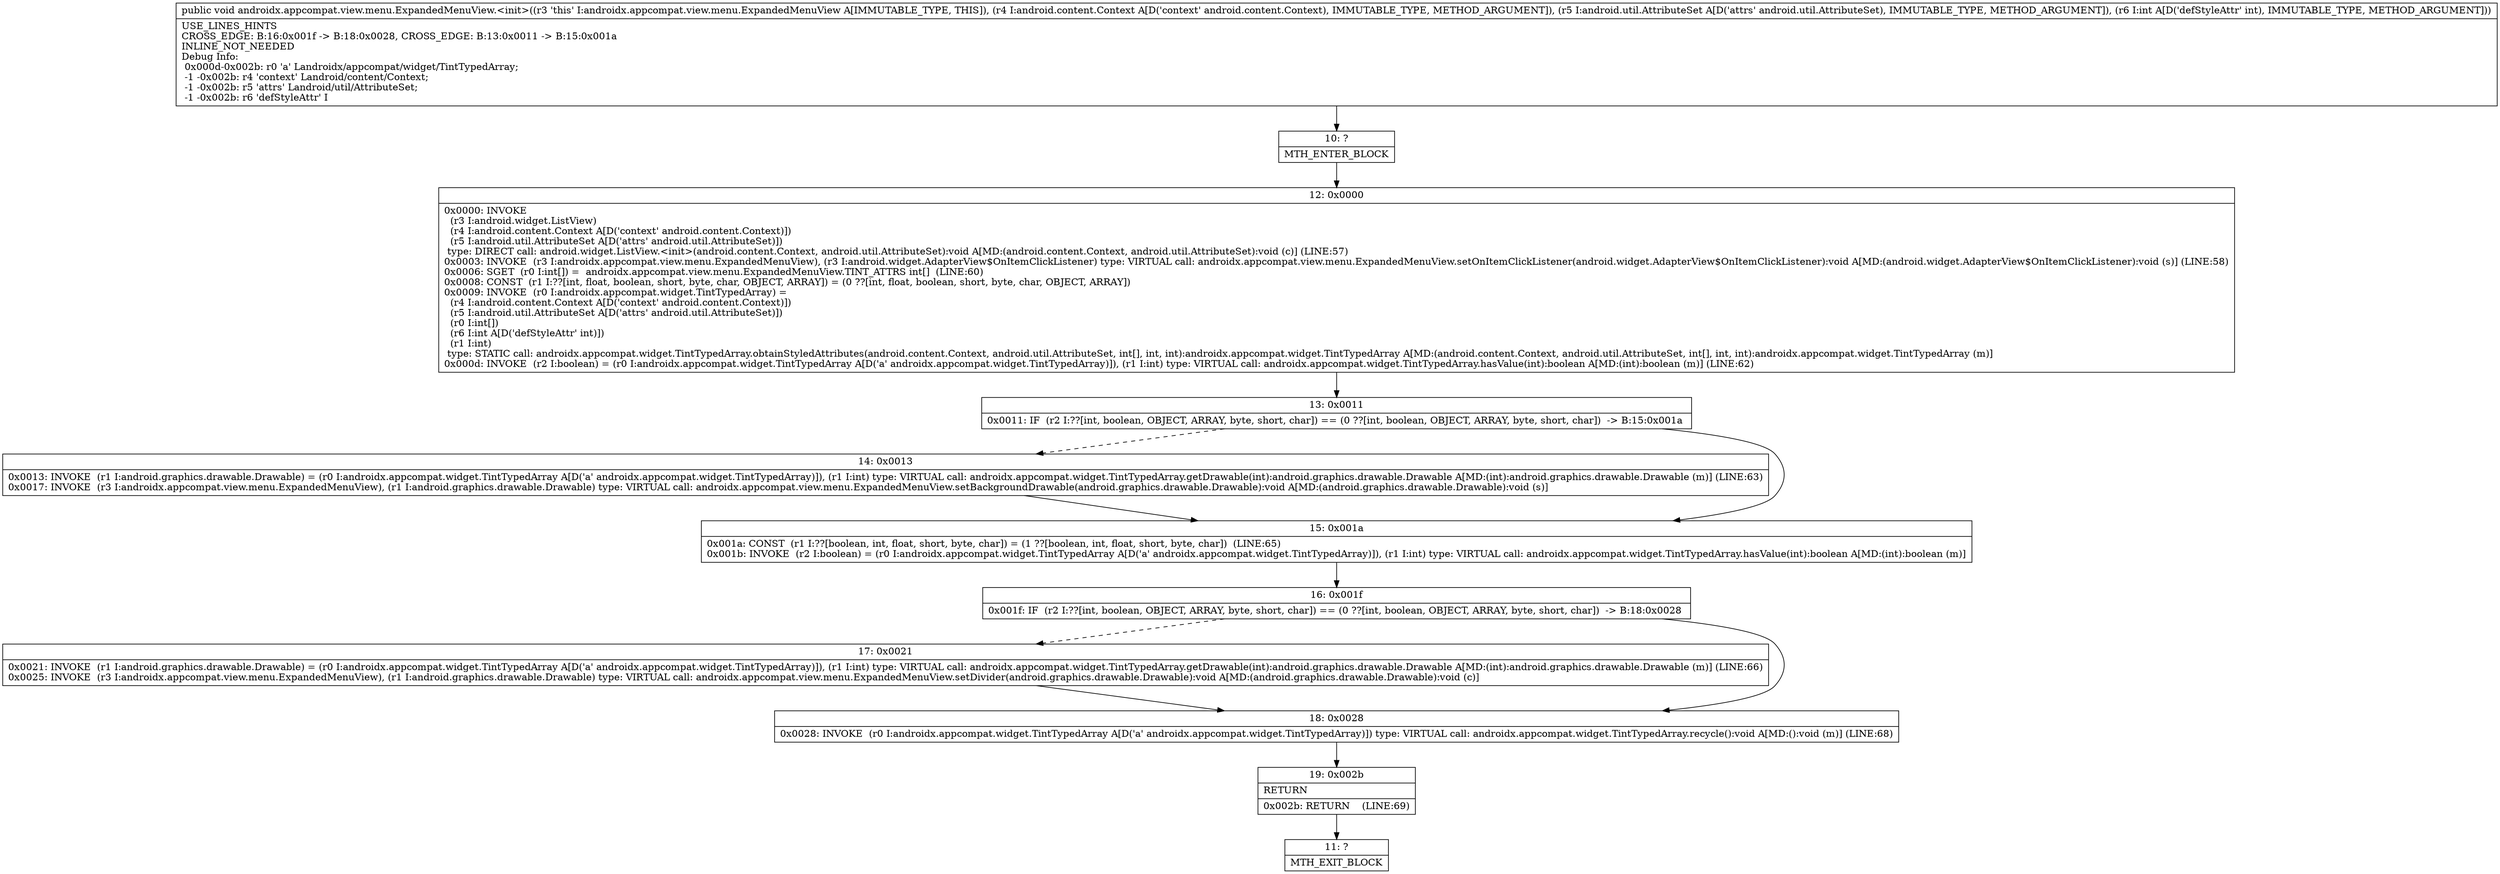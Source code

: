 digraph "CFG forandroidx.appcompat.view.menu.ExpandedMenuView.\<init\>(Landroid\/content\/Context;Landroid\/util\/AttributeSet;I)V" {
Node_10 [shape=record,label="{10\:\ ?|MTH_ENTER_BLOCK\l}"];
Node_12 [shape=record,label="{12\:\ 0x0000|0x0000: INVOKE  \l  (r3 I:android.widget.ListView)\l  (r4 I:android.content.Context A[D('context' android.content.Context)])\l  (r5 I:android.util.AttributeSet A[D('attrs' android.util.AttributeSet)])\l type: DIRECT call: android.widget.ListView.\<init\>(android.content.Context, android.util.AttributeSet):void A[MD:(android.content.Context, android.util.AttributeSet):void (c)] (LINE:57)\l0x0003: INVOKE  (r3 I:androidx.appcompat.view.menu.ExpandedMenuView), (r3 I:android.widget.AdapterView$OnItemClickListener) type: VIRTUAL call: androidx.appcompat.view.menu.ExpandedMenuView.setOnItemClickListener(android.widget.AdapterView$OnItemClickListener):void A[MD:(android.widget.AdapterView$OnItemClickListener):void (s)] (LINE:58)\l0x0006: SGET  (r0 I:int[]) =  androidx.appcompat.view.menu.ExpandedMenuView.TINT_ATTRS int[]  (LINE:60)\l0x0008: CONST  (r1 I:??[int, float, boolean, short, byte, char, OBJECT, ARRAY]) = (0 ??[int, float, boolean, short, byte, char, OBJECT, ARRAY]) \l0x0009: INVOKE  (r0 I:androidx.appcompat.widget.TintTypedArray) = \l  (r4 I:android.content.Context A[D('context' android.content.Context)])\l  (r5 I:android.util.AttributeSet A[D('attrs' android.util.AttributeSet)])\l  (r0 I:int[])\l  (r6 I:int A[D('defStyleAttr' int)])\l  (r1 I:int)\l type: STATIC call: androidx.appcompat.widget.TintTypedArray.obtainStyledAttributes(android.content.Context, android.util.AttributeSet, int[], int, int):androidx.appcompat.widget.TintTypedArray A[MD:(android.content.Context, android.util.AttributeSet, int[], int, int):androidx.appcompat.widget.TintTypedArray (m)]\l0x000d: INVOKE  (r2 I:boolean) = (r0 I:androidx.appcompat.widget.TintTypedArray A[D('a' androidx.appcompat.widget.TintTypedArray)]), (r1 I:int) type: VIRTUAL call: androidx.appcompat.widget.TintTypedArray.hasValue(int):boolean A[MD:(int):boolean (m)] (LINE:62)\l}"];
Node_13 [shape=record,label="{13\:\ 0x0011|0x0011: IF  (r2 I:??[int, boolean, OBJECT, ARRAY, byte, short, char]) == (0 ??[int, boolean, OBJECT, ARRAY, byte, short, char])  \-\> B:15:0x001a \l}"];
Node_14 [shape=record,label="{14\:\ 0x0013|0x0013: INVOKE  (r1 I:android.graphics.drawable.Drawable) = (r0 I:androidx.appcompat.widget.TintTypedArray A[D('a' androidx.appcompat.widget.TintTypedArray)]), (r1 I:int) type: VIRTUAL call: androidx.appcompat.widget.TintTypedArray.getDrawable(int):android.graphics.drawable.Drawable A[MD:(int):android.graphics.drawable.Drawable (m)] (LINE:63)\l0x0017: INVOKE  (r3 I:androidx.appcompat.view.menu.ExpandedMenuView), (r1 I:android.graphics.drawable.Drawable) type: VIRTUAL call: androidx.appcompat.view.menu.ExpandedMenuView.setBackgroundDrawable(android.graphics.drawable.Drawable):void A[MD:(android.graphics.drawable.Drawable):void (s)]\l}"];
Node_15 [shape=record,label="{15\:\ 0x001a|0x001a: CONST  (r1 I:??[boolean, int, float, short, byte, char]) = (1 ??[boolean, int, float, short, byte, char])  (LINE:65)\l0x001b: INVOKE  (r2 I:boolean) = (r0 I:androidx.appcompat.widget.TintTypedArray A[D('a' androidx.appcompat.widget.TintTypedArray)]), (r1 I:int) type: VIRTUAL call: androidx.appcompat.widget.TintTypedArray.hasValue(int):boolean A[MD:(int):boolean (m)]\l}"];
Node_16 [shape=record,label="{16\:\ 0x001f|0x001f: IF  (r2 I:??[int, boolean, OBJECT, ARRAY, byte, short, char]) == (0 ??[int, boolean, OBJECT, ARRAY, byte, short, char])  \-\> B:18:0x0028 \l}"];
Node_17 [shape=record,label="{17\:\ 0x0021|0x0021: INVOKE  (r1 I:android.graphics.drawable.Drawable) = (r0 I:androidx.appcompat.widget.TintTypedArray A[D('a' androidx.appcompat.widget.TintTypedArray)]), (r1 I:int) type: VIRTUAL call: androidx.appcompat.widget.TintTypedArray.getDrawable(int):android.graphics.drawable.Drawable A[MD:(int):android.graphics.drawable.Drawable (m)] (LINE:66)\l0x0025: INVOKE  (r3 I:androidx.appcompat.view.menu.ExpandedMenuView), (r1 I:android.graphics.drawable.Drawable) type: VIRTUAL call: androidx.appcompat.view.menu.ExpandedMenuView.setDivider(android.graphics.drawable.Drawable):void A[MD:(android.graphics.drawable.Drawable):void (c)]\l}"];
Node_18 [shape=record,label="{18\:\ 0x0028|0x0028: INVOKE  (r0 I:androidx.appcompat.widget.TintTypedArray A[D('a' androidx.appcompat.widget.TintTypedArray)]) type: VIRTUAL call: androidx.appcompat.widget.TintTypedArray.recycle():void A[MD:():void (m)] (LINE:68)\l}"];
Node_19 [shape=record,label="{19\:\ 0x002b|RETURN\l|0x002b: RETURN    (LINE:69)\l}"];
Node_11 [shape=record,label="{11\:\ ?|MTH_EXIT_BLOCK\l}"];
MethodNode[shape=record,label="{public void androidx.appcompat.view.menu.ExpandedMenuView.\<init\>((r3 'this' I:androidx.appcompat.view.menu.ExpandedMenuView A[IMMUTABLE_TYPE, THIS]), (r4 I:android.content.Context A[D('context' android.content.Context), IMMUTABLE_TYPE, METHOD_ARGUMENT]), (r5 I:android.util.AttributeSet A[D('attrs' android.util.AttributeSet), IMMUTABLE_TYPE, METHOD_ARGUMENT]), (r6 I:int A[D('defStyleAttr' int), IMMUTABLE_TYPE, METHOD_ARGUMENT]))  | USE_LINES_HINTS\lCROSS_EDGE: B:16:0x001f \-\> B:18:0x0028, CROSS_EDGE: B:13:0x0011 \-\> B:15:0x001a\lINLINE_NOT_NEEDED\lDebug Info:\l  0x000d\-0x002b: r0 'a' Landroidx\/appcompat\/widget\/TintTypedArray;\l  \-1 \-0x002b: r4 'context' Landroid\/content\/Context;\l  \-1 \-0x002b: r5 'attrs' Landroid\/util\/AttributeSet;\l  \-1 \-0x002b: r6 'defStyleAttr' I\l}"];
MethodNode -> Node_10;Node_10 -> Node_12;
Node_12 -> Node_13;
Node_13 -> Node_14[style=dashed];
Node_13 -> Node_15;
Node_14 -> Node_15;
Node_15 -> Node_16;
Node_16 -> Node_17[style=dashed];
Node_16 -> Node_18;
Node_17 -> Node_18;
Node_18 -> Node_19;
Node_19 -> Node_11;
}

